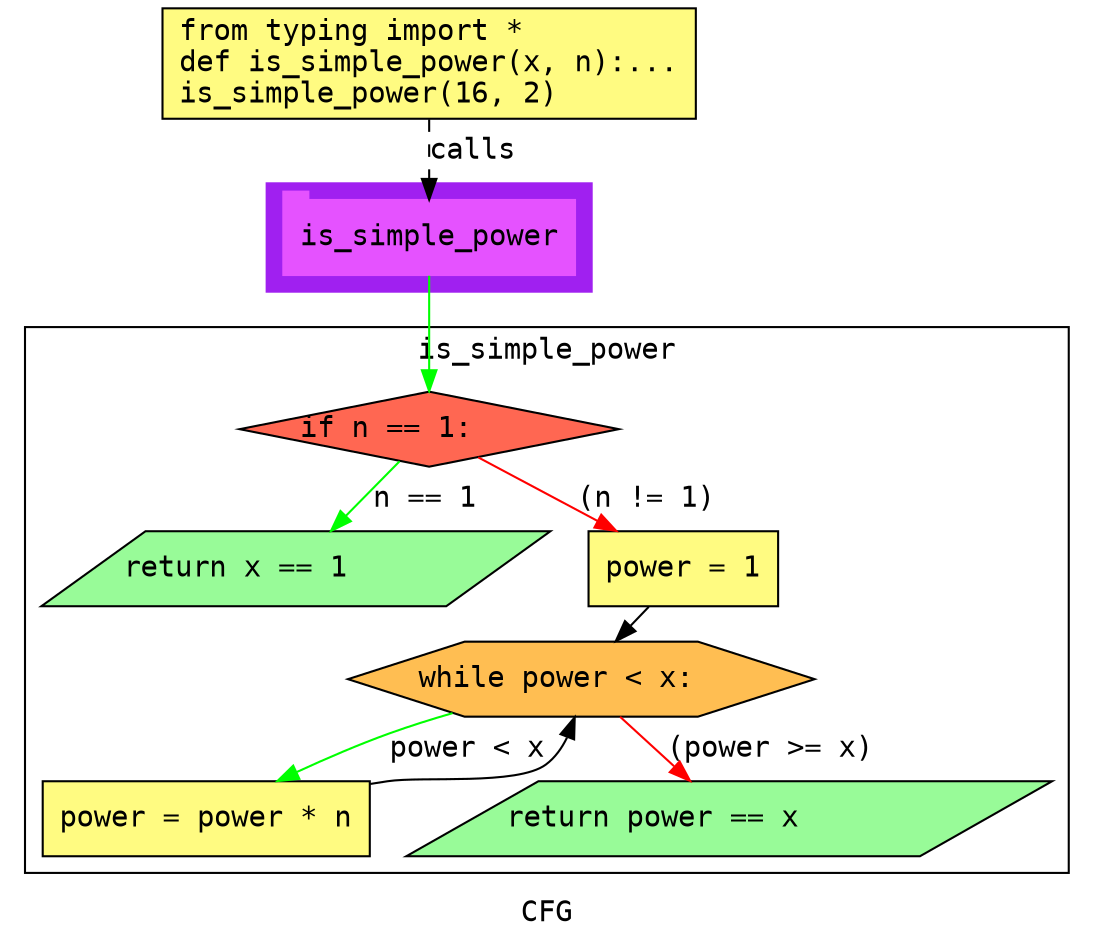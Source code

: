 digraph cluster896CFG {
	graph [bb="0,0,507,446",
		compound=True,
		fontname="DejaVu Sans Mono",
		label=CFG,
		lheight=0.21,
		lp="253.5,11.5",
		lwidth=0.35,
		pack=False,
		rankdir=TB,
		ranksep=0.02
	];
	node [fontname="DejaVu Sans Mono",
		label="\N"
	];
	edge [fontname="DejaVu Sans Mono"];
	subgraph cluster_1 {
		graph [bb="119,310,275,362",
			color=purple,
			compound=true,
			fontname="DejaVu Sans Mono",
			label="",
			rankdir=TB,
			ranksep=0.02,
			shape=tab,
			style=filled
		];
		node [fontname="DejaVu Sans Mono"];
		edge [fontname="DejaVu Sans Mono"];
		12	[color="#E552FF",
			height=0.5,
			label=is_simple_power,
			linenum="[10]",
			pos="197,336",
			shape=tab,
			style=filled,
			width=1.9444];
	}
	subgraph cluster4is_simple_power {
		graph [bb="8,31,499,293",
			compound=True,
			fontname="DejaVu Sans Mono",
			label=is_simple_power,
			lheight=0.21,
			lp="253.5,281.5",
			lwidth=1.72,
			pack=False,
			rankdir=TB,
			ranksep=0.02
		];
		node [fontname="DejaVu Sans Mono"];
		edge [fontname="DejaVu Sans Mono"];
		3	[fillcolor="#FF6752",
			height=0.5,
			label="if n == 1:\l",
			linenum="[3]",
			pos="197,244",
			shape=diamond,
			style="filled,solid",
			width=2.5277];
		4	[fillcolor="#98fb98",
			height=0.5,
			label="return x == 1\l",
			linenum="[4]",
			pos="134,177",
			shape=parallelogram,
			style="filled,solid",
			width=3.2823];
		3 -> 4	[color=green,
			label="n == 1",
			lp="196,210.5",
			pos="e,150.62,195.15 183.02,228.57 175.62,220.94 166.32,211.35 157.82,202.58"];
		5	[fillcolor="#FFFB81",
			height=0.5,
			label="power = 1\l",
			linenum="[5]",
			pos="316,177",
			shape=rectangle,
			style="filled,solid",
			width=1.2639];
		3 -> 5	[color=red,
			label="(n != 1)",
			lp="300.5,210.5",
			pos="e,284.58,195.16 219.94,230.47 235.73,221.84 257.12,210.16 275.71,200"];
		7	[fillcolor="#FFBE52",
			height=0.5,
			label="while power < x:\l",
			linenum="[6]",
			pos="268,124",
			shape=hexagon,
			style="filled,solid",
			width=3.1062];
		5 -> 7	[color=black,
			pos="e,284.23,142.25 299.75,158.73 297.01,155.83 294.13,152.76 291.25,149.71"];
		8	[fillcolor="#FFFB81",
			height=0.5,
			label="power = power * n\l",
			linenum="[7]",
			pos="95,57",
			shape=rectangle,
			style="filled,solid",
			width=2.1806];
		7 -> 8	[color=green,
			label="power < x",
			lp="148.5,90.5",
			pos="e,97.812,75.129 179.54,116.5 150.23,112.76 122.21,106.96 111,98 106.73,94.586 103.59,89.859 101.29,84.847"];
		9	[fillcolor="#98fb98",
			height=0.5,
			label="return power == x\l",
			linenum="[8]",
			pos="341,57",
			shape=parallelogram,
			style="filled,solid",
			width=4.1559];
		7 -> 9	[color=red,
			label="(power >= x)",
			lp="361,90.5",
			pos="e,321.69,75.19 287.18,105.92 295.41,98.591 305.18,89.897 314.11,81.94"];
		8 -> 7	[color=black,
			pos="e,238.32,105.86 166.6,75.052 174.57,77.478 182.51,80.134 190,83 203.14,88.029 216.96,94.642 229.25,101.04"];
	}
	1	[fillcolor="#FFFB81",
		height=0.73611,
		label="from typing import *\ldef is_simple_power(x, n):...\lis_simple_power(16, 2)\l",
		linenum="[1]",
		pos="197,419.5",
		shape=rectangle,
		style="filled,solid",
		width=3.5556];
	1 -> 12	[label=calls,
		lp="218,377.5",
		pos="e,197,354.13 197,392.71 197,383.66 197,373.47 197,364.3",
		style=dashed];
	12 -> 3	[color=green,
		pos="e,197,262.3 197,317.65 197,304.82 197,287.11 197,272.38"];
}
